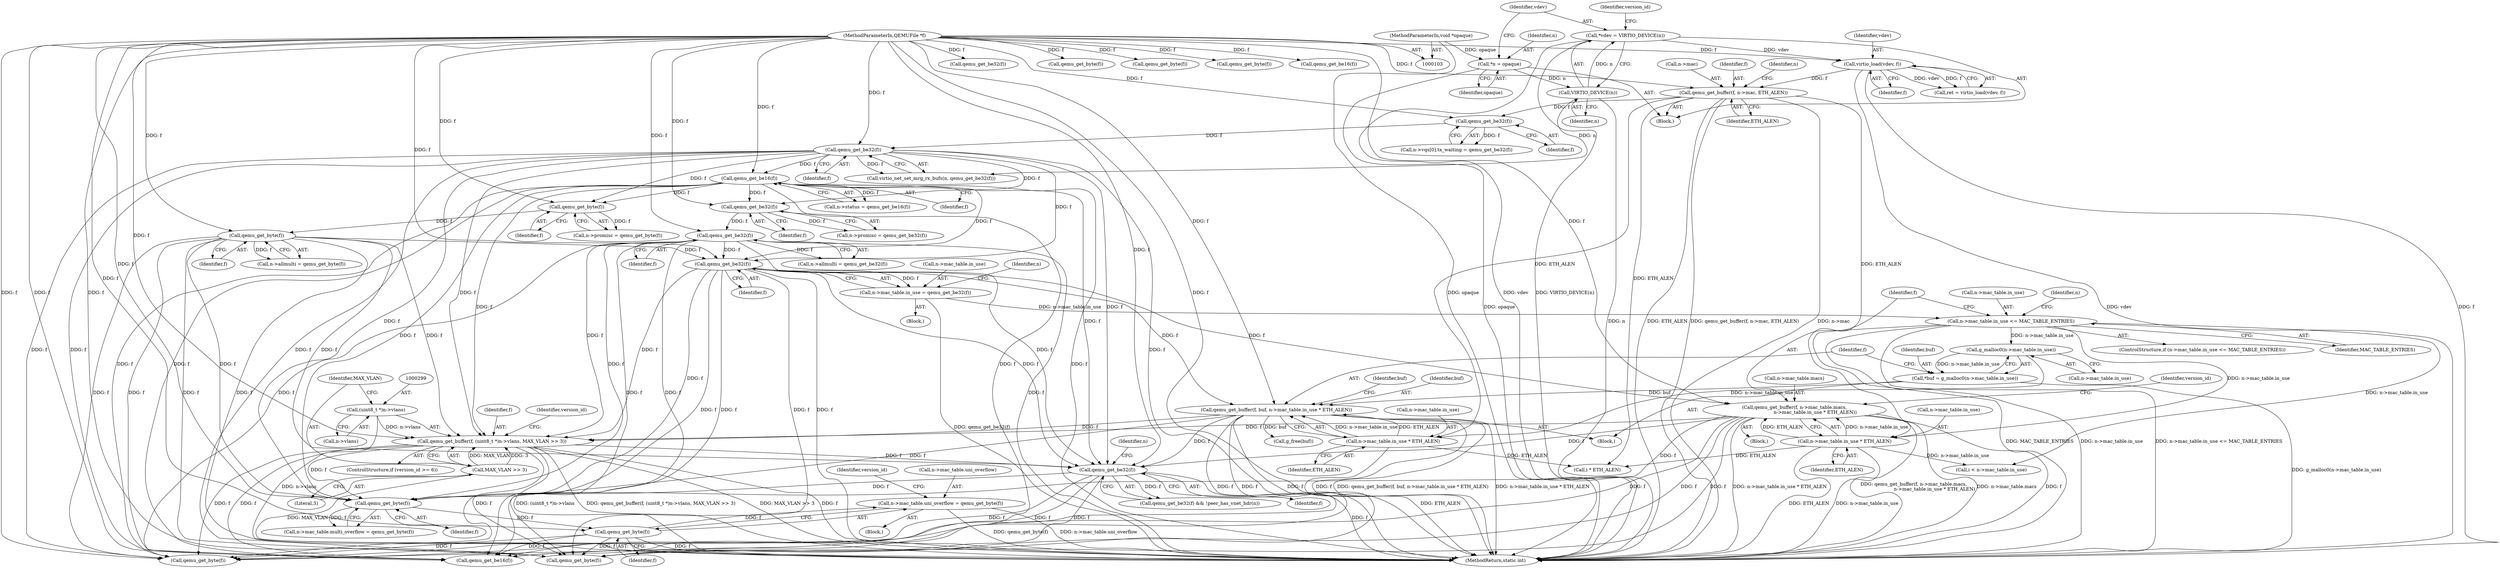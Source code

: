 digraph "0_qemu_eea750a5623ddac7a61982eec8f1c93481857578@pointer" {
"1000337" [label="(Call,n->mac_table.uni_overflow = qemu_get_byte(f))"];
"1000343" [label="(Call,qemu_get_byte(f))"];
"1000335" [label="(Call,qemu_get_byte(f))"];
"1000218" [label="(Call,qemu_get_be32(f))"];
"1000159" [label="(Call,qemu_get_be32(f))"];
"1000155" [label="(Call,qemu_get_be32(f))"];
"1000141" [label="(Call,qemu_get_buffer(f, n->mac, ETH_ALEN))"];
"1000133" [label="(Call,virtio_load(vdev, f))"];
"1000113" [label="(Call,*vdev = VIRTIO_DEVICE(n))"];
"1000115" [label="(Call,VIRTIO_DEVICE(n))"];
"1000109" [label="(Call,*n = opaque)"];
"1000105" [label="(MethodParameterIn,void *opaque)"];
"1000104" [label="(MethodParameterIn,QEMUFile *f)"];
"1000205" [label="(Call,qemu_get_byte(f))"];
"1000199" [label="(Call,qemu_get_byte(f))"];
"1000169" [label="(Call,qemu_get_be16(f))"];
"1000191" [label="(Call,qemu_get_be32(f))"];
"1000185" [label="(Call,qemu_get_be32(f))"];
"1000296" [label="(Call,qemu_get_buffer(f, (uint8_t *)n->vlans, MAX_VLAN >> 3))"];
"1000229" [label="(Call,qemu_get_buffer(f, n->mac_table.macs,\n                            n->mac_table.in_use * ETH_ALEN))"];
"1000236" [label="(Call,n->mac_table.in_use * ETH_ALEN)"];
"1000221" [label="(Call,n->mac_table.in_use <= MAC_TABLE_ENTRIES)"];
"1000212" [label="(Call,n->mac_table.in_use = qemu_get_be32(f))"];
"1000260" [label="(Call,qemu_get_buffer(f, buf, n->mac_table.in_use * ETH_ALEN))"];
"1000252" [label="(Call,*buf = g_malloc0(n->mac_table.in_use))"];
"1000254" [label="(Call,g_malloc0(n->mac_table.in_use))"];
"1000263" [label="(Call,n->mac_table.in_use * ETH_ALEN)"];
"1000298" [label="(Call,(uint8_t *)n->vlans)"];
"1000303" [label="(Call,MAX_VLAN >> 3)"];
"1000313" [label="(Call,qemu_get_be32(f))"];
"1000292" [label="(ControlStructure,if (version_id >= 6))"];
"1000242" [label="(Identifier,ETH_ALEN)"];
"1000220" [label="(ControlStructure,if (n->mac_table.in_use <= MAC_TABLE_ENTRIES))"];
"1000151" [label="(Identifier,n)"];
"1000186" [label="(Identifier,f)"];
"1000314" [label="(Identifier,f)"];
"1000212" [label="(Call,n->mac_table.in_use = qemu_get_be32(f))"];
"1000270" [label="(Call,g_free(buf))"];
"1000381" [label="(Call,qemu_get_byte(f))"];
"1000141" [label="(Call,qemu_get_buffer(f, n->mac, ETH_ALEN))"];
"1000213" [label="(Call,n->mac_table.in_use)"];
"1000219" [label="(Identifier,f)"];
"1000156" [label="(Identifier,f)"];
"1000271" [label="(Identifier,buf)"];
"1000404" [label="(Call,qemu_get_be16(f))"];
"1000146" [label="(Identifier,ETH_ALEN)"];
"1000211" [label="(Block,)"];
"1000344" [label="(Identifier,f)"];
"1000541" [label="(MethodReturn,static int)"];
"1000304" [label="(Identifier,MAX_VLAN)"];
"1000228" [label="(Block,)"];
"1000116" [label="(Identifier,n)"];
"1000195" [label="(Call,n->promisc = qemu_get_byte(f))"];
"1000115" [label="(Call,VIRTIO_DEVICE(n))"];
"1000313" [label="(Call,qemu_get_be32(f))"];
"1000114" [label="(Identifier,vdev)"];
"1000170" [label="(Identifier,f)"];
"1000328" [label="(Block,)"];
"1000236" [label="(Call,n->mac_table.in_use * ETH_ALEN)"];
"1000123" [label="(Identifier,version_id)"];
"1000227" [label="(Identifier,MAC_TABLE_ENTRIES)"];
"1000247" [label="(Identifier,n)"];
"1000335" [label="(Call,qemu_get_byte(f))"];
"1000143" [label="(Call,n->mac)"];
"1000297" [label="(Identifier,f)"];
"1000252" [label="(Call,*buf = g_malloc0(n->mac_table.in_use))"];
"1000496" [label="(Call,i * ETH_ALEN)"];
"1000205" [label="(Call,qemu_get_byte(f))"];
"1000206" [label="(Identifier,f)"];
"1000458" [label="(Call,qemu_get_be32(f))"];
"1000109" [label="(Call,*n = opaque)"];
"1000142" [label="(Identifier,f)"];
"1000160" [label="(Identifier,f)"];
"1000169" [label="(Call,qemu_get_be16(f))"];
"1000308" [label="(Identifier,version_id)"];
"1000200" [label="(Identifier,f)"];
"1000264" [label="(Call,n->mac_table.in_use)"];
"1000263" [label="(Call,n->mac_table.in_use * ETH_ALEN)"];
"1000343" [label="(Call,qemu_get_byte(f))"];
"1000192" [label="(Identifier,f)"];
"1000260" [label="(Call,qemu_get_buffer(f, buf, n->mac_table.in_use * ETH_ALEN))"];
"1000231" [label="(Call,n->mac_table.macs)"];
"1000296" [label="(Call,qemu_get_buffer(f, (uint8_t *)n->vlans, MAX_VLAN >> 3))"];
"1000250" [label="(Block,)"];
"1000224" [label="(Identifier,n)"];
"1000294" [label="(Identifier,version_id)"];
"1000366" [label="(Call,qemu_get_byte(f))"];
"1000360" [label="(Call,qemu_get_byte(f))"];
"1000372" [label="(Call,qemu_get_byte(f))"];
"1000222" [label="(Call,n->mac_table.in_use)"];
"1000157" [label="(Call,virtio_net_set_mrg_rx_bufs(n, qemu_get_be32(f)))"];
"1000155" [label="(Call,qemu_get_be32(f))"];
"1000104" [label="(MethodParameterIn,QEMUFile *f)"];
"1000111" [label="(Identifier,opaque)"];
"1000303" [label="(Call,MAX_VLAN >> 3)"];
"1000110" [label="(Identifier,n)"];
"1000305" [label="(Literal,3)"];
"1000337" [label="(Call,n->mac_table.uni_overflow = qemu_get_byte(f))"];
"1000147" [label="(Call,n->vqs[0].tx_waiting = qemu_get_be32(f))"];
"1000354" [label="(Call,qemu_get_byte(f))"];
"1000230" [label="(Identifier,f)"];
"1000300" [label="(Call,n->vlans)"];
"1000133" [label="(Call,virtio_load(vdev, f))"];
"1000131" [label="(Call,ret = virtio_load(vdev, f))"];
"1000107" [label="(Block,)"];
"1000347" [label="(Identifier,version_id)"];
"1000329" [label="(Call,n->mac_table.multi_overflow = qemu_get_byte(f))"];
"1000253" [label="(Identifier,buf)"];
"1000338" [label="(Call,n->mac_table.uni_overflow)"];
"1000269" [label="(Identifier,ETH_ALEN)"];
"1000134" [label="(Identifier,vdev)"];
"1000317" [label="(Identifier,n)"];
"1000105" [label="(MethodParameterIn,void *opaque)"];
"1000336" [label="(Identifier,f)"];
"1000262" [label="(Identifier,buf)"];
"1000254" [label="(Call,g_malloc0(n->mac_table.in_use))"];
"1000221" [label="(Call,n->mac_table.in_use <= MAC_TABLE_ENTRIES)"];
"1000191" [label="(Call,qemu_get_be32(f))"];
"1000478" [label="(Call,i < n->mac_table.in_use)"];
"1000416" [label="(Call,qemu_get_be16(f))"];
"1000165" [label="(Call,n->status = qemu_get_be16(f))"];
"1000113" [label="(Call,*vdev = VIRTIO_DEVICE(n))"];
"1000135" [label="(Identifier,f)"];
"1000298" [label="(Call,(uint8_t *)n->vlans)"];
"1000312" [label="(Call,qemu_get_be32(f) && !peer_has_vnet_hdr(n))"];
"1000237" [label="(Call,n->mac_table.in_use)"];
"1000229" [label="(Call,qemu_get_buffer(f, n->mac_table.macs,\n                            n->mac_table.in_use * ETH_ALEN))"];
"1000159" [label="(Call,qemu_get_be32(f))"];
"1000187" [label="(Call,n->allmulti = qemu_get_be32(f))"];
"1000255" [label="(Call,n->mac_table.in_use)"];
"1000201" [label="(Call,n->allmulti = qemu_get_byte(f))"];
"1000261" [label="(Identifier,f)"];
"1000218" [label="(Call,qemu_get_be32(f))"];
"1000185" [label="(Call,qemu_get_be32(f))"];
"1000199" [label="(Call,qemu_get_byte(f))"];
"1000181" [label="(Call,n->promisc = qemu_get_be32(f))"];
"1000337" -> "1000328"  [label="AST: "];
"1000337" -> "1000343"  [label="CFG: "];
"1000338" -> "1000337"  [label="AST: "];
"1000343" -> "1000337"  [label="AST: "];
"1000347" -> "1000337"  [label="CFG: "];
"1000337" -> "1000541"  [label="DDG: qemu_get_byte(f)"];
"1000337" -> "1000541"  [label="DDG: n->mac_table.uni_overflow"];
"1000343" -> "1000337"  [label="DDG: f"];
"1000343" -> "1000344"  [label="CFG: "];
"1000344" -> "1000343"  [label="AST: "];
"1000343" -> "1000541"  [label="DDG: f"];
"1000335" -> "1000343"  [label="DDG: f"];
"1000104" -> "1000343"  [label="DDG: f"];
"1000343" -> "1000354"  [label="DDG: f"];
"1000343" -> "1000381"  [label="DDG: f"];
"1000343" -> "1000404"  [label="DDG: f"];
"1000335" -> "1000329"  [label="AST: "];
"1000335" -> "1000336"  [label="CFG: "];
"1000336" -> "1000335"  [label="AST: "];
"1000329" -> "1000335"  [label="CFG: "];
"1000335" -> "1000329"  [label="DDG: f"];
"1000218" -> "1000335"  [label="DDG: f"];
"1000159" -> "1000335"  [label="DDG: f"];
"1000205" -> "1000335"  [label="DDG: f"];
"1000296" -> "1000335"  [label="DDG: f"];
"1000229" -> "1000335"  [label="DDG: f"];
"1000169" -> "1000335"  [label="DDG: f"];
"1000260" -> "1000335"  [label="DDG: f"];
"1000313" -> "1000335"  [label="DDG: f"];
"1000191" -> "1000335"  [label="DDG: f"];
"1000104" -> "1000335"  [label="DDG: f"];
"1000218" -> "1000212"  [label="AST: "];
"1000218" -> "1000219"  [label="CFG: "];
"1000219" -> "1000218"  [label="AST: "];
"1000212" -> "1000218"  [label="CFG: "];
"1000218" -> "1000541"  [label="DDG: f"];
"1000218" -> "1000212"  [label="DDG: f"];
"1000159" -> "1000218"  [label="DDG: f"];
"1000205" -> "1000218"  [label="DDG: f"];
"1000169" -> "1000218"  [label="DDG: f"];
"1000191" -> "1000218"  [label="DDG: f"];
"1000104" -> "1000218"  [label="DDG: f"];
"1000218" -> "1000229"  [label="DDG: f"];
"1000218" -> "1000260"  [label="DDG: f"];
"1000218" -> "1000296"  [label="DDG: f"];
"1000218" -> "1000313"  [label="DDG: f"];
"1000218" -> "1000354"  [label="DDG: f"];
"1000218" -> "1000381"  [label="DDG: f"];
"1000218" -> "1000404"  [label="DDG: f"];
"1000159" -> "1000157"  [label="AST: "];
"1000159" -> "1000160"  [label="CFG: "];
"1000160" -> "1000159"  [label="AST: "];
"1000157" -> "1000159"  [label="CFG: "];
"1000159" -> "1000541"  [label="DDG: f"];
"1000159" -> "1000157"  [label="DDG: f"];
"1000155" -> "1000159"  [label="DDG: f"];
"1000104" -> "1000159"  [label="DDG: f"];
"1000159" -> "1000169"  [label="DDG: f"];
"1000159" -> "1000185"  [label="DDG: f"];
"1000159" -> "1000199"  [label="DDG: f"];
"1000159" -> "1000296"  [label="DDG: f"];
"1000159" -> "1000313"  [label="DDG: f"];
"1000159" -> "1000354"  [label="DDG: f"];
"1000159" -> "1000381"  [label="DDG: f"];
"1000159" -> "1000404"  [label="DDG: f"];
"1000155" -> "1000147"  [label="AST: "];
"1000155" -> "1000156"  [label="CFG: "];
"1000156" -> "1000155"  [label="AST: "];
"1000147" -> "1000155"  [label="CFG: "];
"1000155" -> "1000147"  [label="DDG: f"];
"1000141" -> "1000155"  [label="DDG: f"];
"1000104" -> "1000155"  [label="DDG: f"];
"1000141" -> "1000107"  [label="AST: "];
"1000141" -> "1000146"  [label="CFG: "];
"1000142" -> "1000141"  [label="AST: "];
"1000143" -> "1000141"  [label="AST: "];
"1000146" -> "1000141"  [label="AST: "];
"1000151" -> "1000141"  [label="CFG: "];
"1000141" -> "1000541"  [label="DDG: qemu_get_buffer(f, n->mac, ETH_ALEN)"];
"1000141" -> "1000541"  [label="DDG: n->mac"];
"1000141" -> "1000541"  [label="DDG: ETH_ALEN"];
"1000133" -> "1000141"  [label="DDG: f"];
"1000104" -> "1000141"  [label="DDG: f"];
"1000141" -> "1000236"  [label="DDG: ETH_ALEN"];
"1000141" -> "1000263"  [label="DDG: ETH_ALEN"];
"1000141" -> "1000496"  [label="DDG: ETH_ALEN"];
"1000133" -> "1000131"  [label="AST: "];
"1000133" -> "1000135"  [label="CFG: "];
"1000134" -> "1000133"  [label="AST: "];
"1000135" -> "1000133"  [label="AST: "];
"1000131" -> "1000133"  [label="CFG: "];
"1000133" -> "1000541"  [label="DDG: vdev"];
"1000133" -> "1000541"  [label="DDG: f"];
"1000133" -> "1000131"  [label="DDG: vdev"];
"1000133" -> "1000131"  [label="DDG: f"];
"1000113" -> "1000133"  [label="DDG: vdev"];
"1000104" -> "1000133"  [label="DDG: f"];
"1000113" -> "1000107"  [label="AST: "];
"1000113" -> "1000115"  [label="CFG: "];
"1000114" -> "1000113"  [label="AST: "];
"1000115" -> "1000113"  [label="AST: "];
"1000123" -> "1000113"  [label="CFG: "];
"1000113" -> "1000541"  [label="DDG: vdev"];
"1000113" -> "1000541"  [label="DDG: VIRTIO_DEVICE(n)"];
"1000115" -> "1000113"  [label="DDG: n"];
"1000115" -> "1000116"  [label="CFG: "];
"1000116" -> "1000115"  [label="AST: "];
"1000115" -> "1000541"  [label="DDG: n"];
"1000109" -> "1000115"  [label="DDG: n"];
"1000115" -> "1000157"  [label="DDG: n"];
"1000109" -> "1000107"  [label="AST: "];
"1000109" -> "1000111"  [label="CFG: "];
"1000110" -> "1000109"  [label="AST: "];
"1000111" -> "1000109"  [label="AST: "];
"1000114" -> "1000109"  [label="CFG: "];
"1000109" -> "1000541"  [label="DDG: opaque"];
"1000105" -> "1000109"  [label="DDG: opaque"];
"1000105" -> "1000103"  [label="AST: "];
"1000105" -> "1000541"  [label="DDG: opaque"];
"1000104" -> "1000103"  [label="AST: "];
"1000104" -> "1000541"  [label="DDG: f"];
"1000104" -> "1000169"  [label="DDG: f"];
"1000104" -> "1000185"  [label="DDG: f"];
"1000104" -> "1000191"  [label="DDG: f"];
"1000104" -> "1000199"  [label="DDG: f"];
"1000104" -> "1000205"  [label="DDG: f"];
"1000104" -> "1000229"  [label="DDG: f"];
"1000104" -> "1000260"  [label="DDG: f"];
"1000104" -> "1000296"  [label="DDG: f"];
"1000104" -> "1000313"  [label="DDG: f"];
"1000104" -> "1000354"  [label="DDG: f"];
"1000104" -> "1000360"  [label="DDG: f"];
"1000104" -> "1000366"  [label="DDG: f"];
"1000104" -> "1000372"  [label="DDG: f"];
"1000104" -> "1000381"  [label="DDG: f"];
"1000104" -> "1000404"  [label="DDG: f"];
"1000104" -> "1000416"  [label="DDG: f"];
"1000104" -> "1000458"  [label="DDG: f"];
"1000205" -> "1000201"  [label="AST: "];
"1000205" -> "1000206"  [label="CFG: "];
"1000206" -> "1000205"  [label="AST: "];
"1000201" -> "1000205"  [label="CFG: "];
"1000205" -> "1000541"  [label="DDG: f"];
"1000205" -> "1000201"  [label="DDG: f"];
"1000199" -> "1000205"  [label="DDG: f"];
"1000205" -> "1000296"  [label="DDG: f"];
"1000205" -> "1000313"  [label="DDG: f"];
"1000205" -> "1000354"  [label="DDG: f"];
"1000205" -> "1000381"  [label="DDG: f"];
"1000205" -> "1000404"  [label="DDG: f"];
"1000199" -> "1000195"  [label="AST: "];
"1000199" -> "1000200"  [label="CFG: "];
"1000200" -> "1000199"  [label="AST: "];
"1000195" -> "1000199"  [label="CFG: "];
"1000199" -> "1000195"  [label="DDG: f"];
"1000169" -> "1000199"  [label="DDG: f"];
"1000169" -> "1000165"  [label="AST: "];
"1000169" -> "1000170"  [label="CFG: "];
"1000170" -> "1000169"  [label="AST: "];
"1000165" -> "1000169"  [label="CFG: "];
"1000169" -> "1000541"  [label="DDG: f"];
"1000169" -> "1000165"  [label="DDG: f"];
"1000169" -> "1000185"  [label="DDG: f"];
"1000169" -> "1000296"  [label="DDG: f"];
"1000169" -> "1000313"  [label="DDG: f"];
"1000169" -> "1000354"  [label="DDG: f"];
"1000169" -> "1000381"  [label="DDG: f"];
"1000169" -> "1000404"  [label="DDG: f"];
"1000191" -> "1000187"  [label="AST: "];
"1000191" -> "1000192"  [label="CFG: "];
"1000192" -> "1000191"  [label="AST: "];
"1000187" -> "1000191"  [label="CFG: "];
"1000191" -> "1000541"  [label="DDG: f"];
"1000191" -> "1000187"  [label="DDG: f"];
"1000185" -> "1000191"  [label="DDG: f"];
"1000191" -> "1000296"  [label="DDG: f"];
"1000191" -> "1000313"  [label="DDG: f"];
"1000191" -> "1000354"  [label="DDG: f"];
"1000191" -> "1000381"  [label="DDG: f"];
"1000191" -> "1000404"  [label="DDG: f"];
"1000185" -> "1000181"  [label="AST: "];
"1000185" -> "1000186"  [label="CFG: "];
"1000186" -> "1000185"  [label="AST: "];
"1000181" -> "1000185"  [label="CFG: "];
"1000185" -> "1000181"  [label="DDG: f"];
"1000296" -> "1000292"  [label="AST: "];
"1000296" -> "1000303"  [label="CFG: "];
"1000297" -> "1000296"  [label="AST: "];
"1000298" -> "1000296"  [label="AST: "];
"1000303" -> "1000296"  [label="AST: "];
"1000308" -> "1000296"  [label="CFG: "];
"1000296" -> "1000541"  [label="DDG: (uint8_t *)n->vlans"];
"1000296" -> "1000541"  [label="DDG: qemu_get_buffer(f, (uint8_t *)n->vlans, MAX_VLAN >> 3)"];
"1000296" -> "1000541"  [label="DDG: MAX_VLAN >> 3"];
"1000296" -> "1000541"  [label="DDG: f"];
"1000229" -> "1000296"  [label="DDG: f"];
"1000260" -> "1000296"  [label="DDG: f"];
"1000298" -> "1000296"  [label="DDG: n->vlans"];
"1000303" -> "1000296"  [label="DDG: MAX_VLAN"];
"1000303" -> "1000296"  [label="DDG: 3"];
"1000296" -> "1000313"  [label="DDG: f"];
"1000296" -> "1000354"  [label="DDG: f"];
"1000296" -> "1000381"  [label="DDG: f"];
"1000296" -> "1000404"  [label="DDG: f"];
"1000229" -> "1000228"  [label="AST: "];
"1000229" -> "1000236"  [label="CFG: "];
"1000230" -> "1000229"  [label="AST: "];
"1000231" -> "1000229"  [label="AST: "];
"1000236" -> "1000229"  [label="AST: "];
"1000294" -> "1000229"  [label="CFG: "];
"1000229" -> "1000541"  [label="DDG: n->mac_table.in_use * ETH_ALEN"];
"1000229" -> "1000541"  [label="DDG: qemu_get_buffer(f, n->mac_table.macs,\n                            n->mac_table.in_use * ETH_ALEN)"];
"1000229" -> "1000541"  [label="DDG: n->mac_table.macs"];
"1000229" -> "1000541"  [label="DDG: f"];
"1000236" -> "1000229"  [label="DDG: n->mac_table.in_use"];
"1000236" -> "1000229"  [label="DDG: ETH_ALEN"];
"1000229" -> "1000313"  [label="DDG: f"];
"1000229" -> "1000354"  [label="DDG: f"];
"1000229" -> "1000381"  [label="DDG: f"];
"1000229" -> "1000404"  [label="DDG: f"];
"1000236" -> "1000242"  [label="CFG: "];
"1000237" -> "1000236"  [label="AST: "];
"1000242" -> "1000236"  [label="AST: "];
"1000236" -> "1000541"  [label="DDG: n->mac_table.in_use"];
"1000236" -> "1000541"  [label="DDG: ETH_ALEN"];
"1000221" -> "1000236"  [label="DDG: n->mac_table.in_use"];
"1000236" -> "1000478"  [label="DDG: n->mac_table.in_use"];
"1000236" -> "1000496"  [label="DDG: ETH_ALEN"];
"1000221" -> "1000220"  [label="AST: "];
"1000221" -> "1000227"  [label="CFG: "];
"1000222" -> "1000221"  [label="AST: "];
"1000227" -> "1000221"  [label="AST: "];
"1000230" -> "1000221"  [label="CFG: "];
"1000247" -> "1000221"  [label="CFG: "];
"1000221" -> "1000541"  [label="DDG: n->mac_table.in_use <= MAC_TABLE_ENTRIES"];
"1000221" -> "1000541"  [label="DDG: MAC_TABLE_ENTRIES"];
"1000221" -> "1000541"  [label="DDG: n->mac_table.in_use"];
"1000212" -> "1000221"  [label="DDG: n->mac_table.in_use"];
"1000221" -> "1000254"  [label="DDG: n->mac_table.in_use"];
"1000221" -> "1000478"  [label="DDG: n->mac_table.in_use"];
"1000212" -> "1000211"  [label="AST: "];
"1000213" -> "1000212"  [label="AST: "];
"1000224" -> "1000212"  [label="CFG: "];
"1000212" -> "1000541"  [label="DDG: qemu_get_be32(f)"];
"1000260" -> "1000250"  [label="AST: "];
"1000260" -> "1000263"  [label="CFG: "];
"1000261" -> "1000260"  [label="AST: "];
"1000262" -> "1000260"  [label="AST: "];
"1000263" -> "1000260"  [label="AST: "];
"1000271" -> "1000260"  [label="CFG: "];
"1000260" -> "1000541"  [label="DDG: qemu_get_buffer(f, buf, n->mac_table.in_use * ETH_ALEN)"];
"1000260" -> "1000541"  [label="DDG: n->mac_table.in_use * ETH_ALEN"];
"1000260" -> "1000541"  [label="DDG: f"];
"1000252" -> "1000260"  [label="DDG: buf"];
"1000263" -> "1000260"  [label="DDG: n->mac_table.in_use"];
"1000263" -> "1000260"  [label="DDG: ETH_ALEN"];
"1000260" -> "1000270"  [label="DDG: buf"];
"1000260" -> "1000313"  [label="DDG: f"];
"1000260" -> "1000354"  [label="DDG: f"];
"1000260" -> "1000381"  [label="DDG: f"];
"1000260" -> "1000404"  [label="DDG: f"];
"1000252" -> "1000250"  [label="AST: "];
"1000252" -> "1000254"  [label="CFG: "];
"1000253" -> "1000252"  [label="AST: "];
"1000254" -> "1000252"  [label="AST: "];
"1000261" -> "1000252"  [label="CFG: "];
"1000252" -> "1000541"  [label="DDG: g_malloc0(n->mac_table.in_use)"];
"1000254" -> "1000252"  [label="DDG: n->mac_table.in_use"];
"1000254" -> "1000255"  [label="CFG: "];
"1000255" -> "1000254"  [label="AST: "];
"1000254" -> "1000263"  [label="DDG: n->mac_table.in_use"];
"1000263" -> "1000269"  [label="CFG: "];
"1000264" -> "1000263"  [label="AST: "];
"1000269" -> "1000263"  [label="AST: "];
"1000263" -> "1000541"  [label="DDG: ETH_ALEN"];
"1000263" -> "1000496"  [label="DDG: ETH_ALEN"];
"1000298" -> "1000300"  [label="CFG: "];
"1000299" -> "1000298"  [label="AST: "];
"1000300" -> "1000298"  [label="AST: "];
"1000304" -> "1000298"  [label="CFG: "];
"1000298" -> "1000541"  [label="DDG: n->vlans"];
"1000303" -> "1000305"  [label="CFG: "];
"1000304" -> "1000303"  [label="AST: "];
"1000305" -> "1000303"  [label="AST: "];
"1000303" -> "1000541"  [label="DDG: MAX_VLAN"];
"1000313" -> "1000312"  [label="AST: "];
"1000313" -> "1000314"  [label="CFG: "];
"1000314" -> "1000313"  [label="AST: "];
"1000317" -> "1000313"  [label="CFG: "];
"1000312" -> "1000313"  [label="CFG: "];
"1000313" -> "1000541"  [label="DDG: f"];
"1000313" -> "1000312"  [label="DDG: f"];
"1000313" -> "1000354"  [label="DDG: f"];
"1000313" -> "1000381"  [label="DDG: f"];
"1000313" -> "1000404"  [label="DDG: f"];
}
